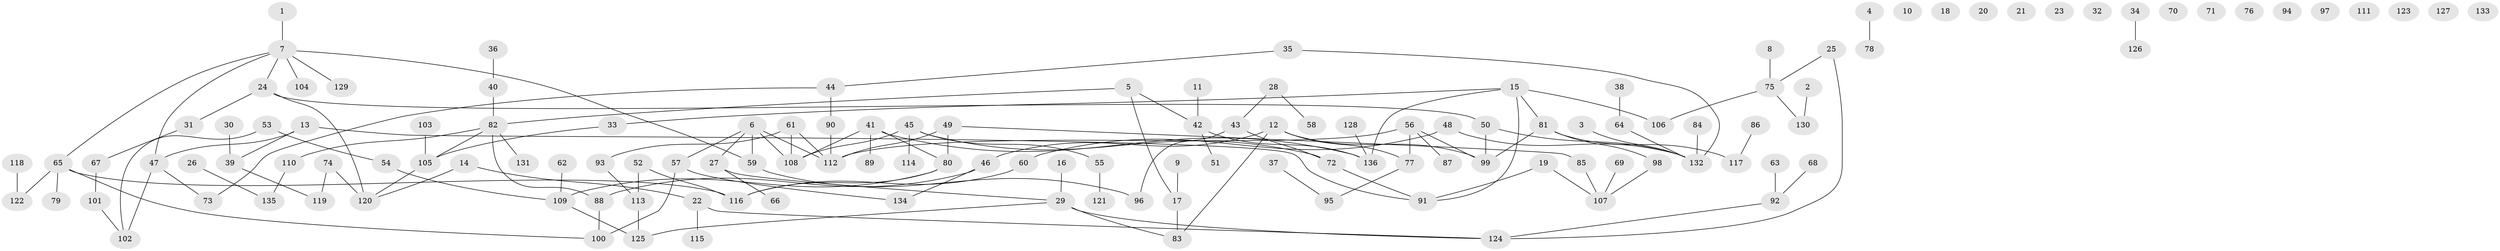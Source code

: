 // coarse degree distribution, {3: 0.3076923076923077, 2: 0.2153846153846154, 4: 0.16923076923076924, 6: 0.03076923076923077, 5: 0.09230769230769231, 1: 0.18461538461538463}
// Generated by graph-tools (version 1.1) at 2025/35/03/04/25 23:35:43]
// undirected, 136 vertices, 148 edges
graph export_dot {
  node [color=gray90,style=filled];
  1;
  2;
  3;
  4;
  5;
  6;
  7;
  8;
  9;
  10;
  11;
  12;
  13;
  14;
  15;
  16;
  17;
  18;
  19;
  20;
  21;
  22;
  23;
  24;
  25;
  26;
  27;
  28;
  29;
  30;
  31;
  32;
  33;
  34;
  35;
  36;
  37;
  38;
  39;
  40;
  41;
  42;
  43;
  44;
  45;
  46;
  47;
  48;
  49;
  50;
  51;
  52;
  53;
  54;
  55;
  56;
  57;
  58;
  59;
  60;
  61;
  62;
  63;
  64;
  65;
  66;
  67;
  68;
  69;
  70;
  71;
  72;
  73;
  74;
  75;
  76;
  77;
  78;
  79;
  80;
  81;
  82;
  83;
  84;
  85;
  86;
  87;
  88;
  89;
  90;
  91;
  92;
  93;
  94;
  95;
  96;
  97;
  98;
  99;
  100;
  101;
  102;
  103;
  104;
  105;
  106;
  107;
  108;
  109;
  110;
  111;
  112;
  113;
  114;
  115;
  116;
  117;
  118;
  119;
  120;
  121;
  122;
  123;
  124;
  125;
  126;
  127;
  128;
  129;
  130;
  131;
  132;
  133;
  134;
  135;
  136;
  1 -- 7;
  2 -- 130;
  3 -- 132;
  4 -- 78;
  5 -- 17;
  5 -- 42;
  5 -- 82;
  6 -- 27;
  6 -- 57;
  6 -- 59;
  6 -- 108;
  6 -- 112;
  7 -- 24;
  7 -- 47;
  7 -- 59;
  7 -- 65;
  7 -- 104;
  7 -- 129;
  8 -- 75;
  9 -- 17;
  11 -- 42;
  12 -- 46;
  12 -- 77;
  12 -- 83;
  12 -- 99;
  13 -- 39;
  13 -- 47;
  13 -- 91;
  14 -- 22;
  14 -- 120;
  15 -- 33;
  15 -- 81;
  15 -- 91;
  15 -- 106;
  15 -- 136;
  16 -- 29;
  17 -- 83;
  19 -- 91;
  19 -- 107;
  22 -- 115;
  22 -- 124;
  24 -- 31;
  24 -- 50;
  24 -- 120;
  25 -- 75;
  25 -- 124;
  26 -- 135;
  27 -- 29;
  27 -- 66;
  28 -- 43;
  28 -- 58;
  29 -- 83;
  29 -- 124;
  29 -- 125;
  30 -- 39;
  31 -- 67;
  33 -- 105;
  34 -- 126;
  35 -- 44;
  35 -- 132;
  36 -- 40;
  37 -- 95;
  38 -- 64;
  39 -- 119;
  40 -- 82;
  41 -- 80;
  41 -- 89;
  41 -- 108;
  41 -- 136;
  42 -- 51;
  42 -- 136;
  43 -- 72;
  43 -- 96;
  44 -- 73;
  44 -- 90;
  45 -- 55;
  45 -- 72;
  45 -- 108;
  45 -- 114;
  46 -- 88;
  46 -- 134;
  47 -- 73;
  47 -- 102;
  48 -- 60;
  48 -- 132;
  49 -- 80;
  49 -- 85;
  49 -- 112;
  50 -- 99;
  50 -- 132;
  52 -- 113;
  52 -- 116;
  53 -- 54;
  53 -- 102;
  54 -- 109;
  55 -- 121;
  56 -- 77;
  56 -- 87;
  56 -- 99;
  56 -- 112;
  57 -- 100;
  57 -- 134;
  59 -- 96;
  60 -- 116;
  61 -- 93;
  61 -- 108;
  61 -- 112;
  62 -- 109;
  63 -- 92;
  64 -- 132;
  65 -- 79;
  65 -- 100;
  65 -- 116;
  65 -- 122;
  67 -- 101;
  68 -- 92;
  69 -- 107;
  72 -- 91;
  74 -- 119;
  74 -- 120;
  75 -- 106;
  75 -- 130;
  77 -- 95;
  80 -- 109;
  80 -- 116;
  81 -- 98;
  81 -- 99;
  81 -- 117;
  82 -- 88;
  82 -- 105;
  82 -- 110;
  82 -- 131;
  84 -- 132;
  85 -- 107;
  86 -- 117;
  88 -- 100;
  90 -- 112;
  92 -- 124;
  93 -- 113;
  98 -- 107;
  101 -- 102;
  103 -- 105;
  105 -- 120;
  109 -- 125;
  110 -- 135;
  113 -- 125;
  118 -- 122;
  128 -- 136;
}
